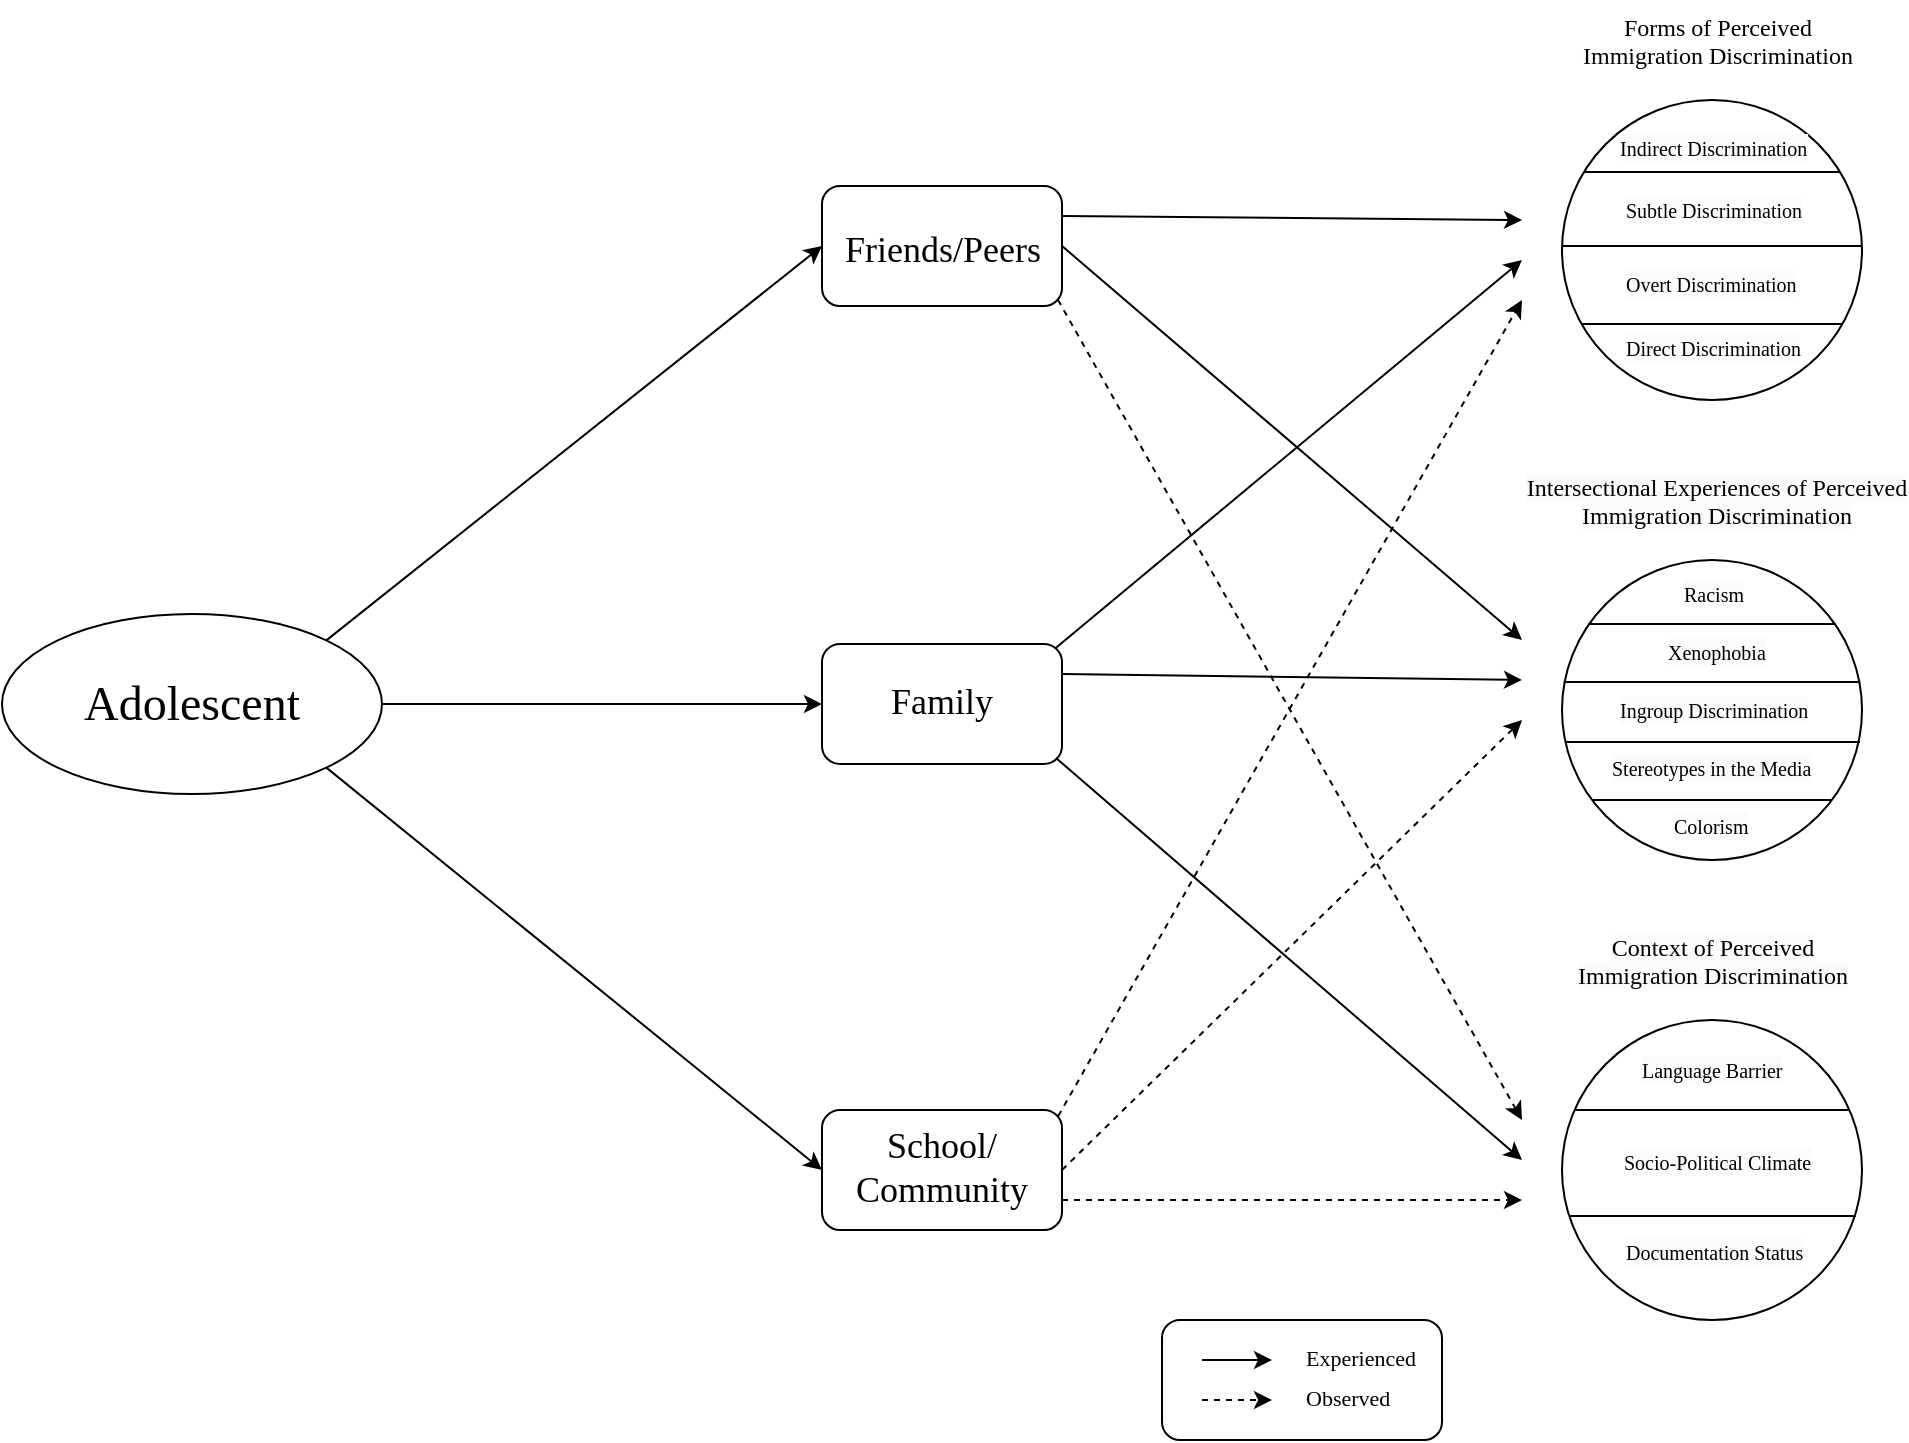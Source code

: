 <mxfile version="24.3.1" type="github">
  <diagram id="C5RBs43oDa-KdzZeNtuy" name="Page-1">
    <mxGraphModel dx="1141" dy="862" grid="1" gridSize="10" guides="1" tooltips="1" connect="1" arrows="1" fold="1" page="1" pageScale="1" pageWidth="1169" pageHeight="827" math="0" shadow="0">
      <root>
        <mxCell id="WIyWlLk6GJQsqaUBKTNV-0" />
        <mxCell id="WIyWlLk6GJQsqaUBKTNV-1" parent="WIyWlLk6GJQsqaUBKTNV-0" />
        <mxCell id="qvXcCcMOcqCHaQ6nhoTU-2" value="" style="ellipse;whiteSpace=wrap;html=1;aspect=fixed;" vertex="1" parent="WIyWlLk6GJQsqaUBKTNV-1">
          <mxGeometry x="850" y="100" width="150" height="150" as="geometry" />
        </mxCell>
        <mxCell id="qvXcCcMOcqCHaQ6nhoTU-3" value="" style="ellipse;whiteSpace=wrap;html=1;aspect=fixed;" vertex="1" parent="WIyWlLk6GJQsqaUBKTNV-1">
          <mxGeometry x="850" y="330" width="150" height="150" as="geometry" />
        </mxCell>
        <mxCell id="qvXcCcMOcqCHaQ6nhoTU-4" value="" style="ellipse;whiteSpace=wrap;html=1;aspect=fixed;" vertex="1" parent="WIyWlLk6GJQsqaUBKTNV-1">
          <mxGeometry x="850" y="560" width="150" height="150" as="geometry" />
        </mxCell>
        <mxCell id="qvXcCcMOcqCHaQ6nhoTU-8" value="" style="line;strokeWidth=1;rotatable=0;dashed=0;labelPosition=right;align=left;verticalAlign=middle;spacingTop=0;spacingLeft=6;points=[];portConstraint=eastwest;" vertex="1" parent="WIyWlLk6GJQsqaUBKTNV-1">
          <mxGeometry x="851" y="386" width="148" height="10" as="geometry" />
        </mxCell>
        <mxCell id="qvXcCcMOcqCHaQ6nhoTU-9" value="" style="line;strokeWidth=1;rotatable=0;dashed=0;labelPosition=right;align=left;verticalAlign=middle;spacingTop=0;spacingLeft=6;points=[];portConstraint=eastwest;" vertex="1" parent="WIyWlLk6GJQsqaUBKTNV-1">
          <mxGeometry x="850" y="168" width="150" height="10" as="geometry" />
        </mxCell>
        <mxCell id="qvXcCcMOcqCHaQ6nhoTU-10" value="" style="line;strokeWidth=1;rotatable=0;dashed=0;labelPosition=right;align=left;verticalAlign=middle;spacingTop=0;spacingLeft=6;points=[];portConstraint=eastwest;" vertex="1" parent="WIyWlLk6GJQsqaUBKTNV-1">
          <mxGeometry x="856" y="600" width="138" height="10" as="geometry" />
        </mxCell>
        <mxCell id="qvXcCcMOcqCHaQ6nhoTU-13" value="" style="line;strokeWidth=1;rotatable=0;dashed=0;labelPosition=right;align=left;verticalAlign=middle;spacingTop=0;spacingLeft=6;points=[];portConstraint=eastwest;" vertex="1" parent="WIyWlLk6GJQsqaUBKTNV-1">
          <mxGeometry x="861" y="131" width="128" height="10" as="geometry" />
        </mxCell>
        <mxCell id="qvXcCcMOcqCHaQ6nhoTU-14" value="" style="line;strokeWidth=1;rotatable=0;dashed=0;labelPosition=right;align=left;verticalAlign=middle;spacingTop=0;spacingLeft=6;points=[];portConstraint=eastwest;" vertex="1" parent="WIyWlLk6GJQsqaUBKTNV-1">
          <mxGeometry x="860" y="207" width="130" height="10" as="geometry" />
        </mxCell>
        <mxCell id="qvXcCcMOcqCHaQ6nhoTU-19" value="&lt;span style=&quot;caret-color: rgb(109, 31, 0); font-family: &amp;quot;Times New Roman&amp;quot;; font-style: normal; font-variant-caps: normal; font-weight: 400; letter-spacing: normal; text-align: center; text-indent: 0px; text-transform: none; white-space: nowrap; word-spacing: 0px; -webkit-text-stroke-width: 0px; background-color: rgb(251, 251, 251); text-decoration: none; float: none; display: inline !important;&quot;&gt;&lt;font style=&quot;font-size: 10px;&quot;&gt;Indirect Discrimination&lt;/font&gt;&lt;/span&gt;" style="text;whiteSpace=wrap;html=1;" vertex="1" parent="WIyWlLk6GJQsqaUBKTNV-1">
          <mxGeometry x="877" y="110" width="100" height="28.5" as="geometry" />
        </mxCell>
        <mxCell id="qvXcCcMOcqCHaQ6nhoTU-20" value="&lt;span style=&quot;caret-color: rgb(109, 31, 0); font-family: &amp;quot;Times New Roman&amp;quot;; font-style: normal; font-variant-caps: normal; font-weight: 400; letter-spacing: normal; text-align: center; text-indent: 0px; text-transform: none; white-space: nowrap; word-spacing: 0px; -webkit-text-stroke-width: 0px; background-color: rgb(251, 251, 251); text-decoration: none; float: none; display: inline !important;&quot;&gt;&lt;font style=&quot;font-size: 10px;&quot;&gt;Subtle Discrimination&lt;/font&gt;&lt;/span&gt;" style="text;whiteSpace=wrap;html=1;" vertex="1" parent="WIyWlLk6GJQsqaUBKTNV-1">
          <mxGeometry x="880" y="141" width="100" height="29" as="geometry" />
        </mxCell>
        <mxCell id="qvXcCcMOcqCHaQ6nhoTU-21" value="&lt;span style=&quot;caret-color: rgb(109, 31, 0); font-family: &amp;quot;Times New Roman&amp;quot;; font-style: normal; font-variant-caps: normal; font-weight: 400; letter-spacing: normal; text-align: center; text-indent: 0px; text-transform: none; white-space: nowrap; word-spacing: 0px; -webkit-text-stroke-width: 0px; background-color: rgb(251, 251, 251); text-decoration: none; float: none; display: inline !important;&quot;&gt;&lt;font style=&quot;font-size: 10px;&quot;&gt;Overt Discrimination&lt;/font&gt;&lt;/span&gt;" style="text;whiteSpace=wrap;html=1;" vertex="1" parent="WIyWlLk6GJQsqaUBKTNV-1">
          <mxGeometry x="880" y="178" width="90" height="29" as="geometry" />
        </mxCell>
        <mxCell id="qvXcCcMOcqCHaQ6nhoTU-22" value="&lt;span style=&quot;caret-color: rgb(109, 31, 0); font-family: &amp;quot;Times New Roman&amp;quot;; font-style: normal; font-variant-caps: normal; font-weight: 400; letter-spacing: normal; text-align: center; text-indent: 0px; text-transform: none; white-space: nowrap; word-spacing: 0px; -webkit-text-stroke-width: 0px; background-color: rgb(251, 251, 251); text-decoration: none; float: none; display: inline !important;&quot;&gt;&lt;font style=&quot;font-size: 10px;&quot;&gt;Direct Discrimination&lt;/font&gt;&lt;/span&gt;" style="text;whiteSpace=wrap;html=1;" vertex="1" parent="WIyWlLk6GJQsqaUBKTNV-1">
          <mxGeometry x="880" y="210" width="100" height="29" as="geometry" />
        </mxCell>
        <mxCell id="qvXcCcMOcqCHaQ6nhoTU-24" value="&lt;div style=&quot;&quot;&gt;&lt;span style=&quot;caret-color: rgb(109, 31, 0); white-space: nowrap;&quot;&gt;&lt;font face=&quot;Times New Roman&quot;&gt;Forms of Perceived&lt;/font&gt;&lt;/span&gt;&lt;/div&gt;&lt;div style=&quot;&quot;&gt;&lt;span style=&quot;caret-color: rgb(109, 31, 0); white-space: nowrap;&quot;&gt;&lt;font face=&quot;iyG5pIa7jLHVhFcKRwUP&quot;&gt;Immigration Discrimination&lt;/font&gt;&lt;/span&gt;&lt;/div&gt;" style="text;whiteSpace=wrap;html=1;align=center;" vertex="1" parent="WIyWlLk6GJQsqaUBKTNV-1">
          <mxGeometry x="852.5" y="50" width="150" height="40" as="geometry" />
        </mxCell>
        <mxCell id="qvXcCcMOcqCHaQ6nhoTU-25" value="&lt;span style=&quot;caret-color: rgb(109, 31, 0); font-style: normal; font-variant-caps: normal; font-weight: 400; letter-spacing: normal; text-indent: 0px; text-transform: none; white-space: nowrap; word-spacing: 0px; -webkit-text-stroke-width: 0px; background-color: rgb(251, 251, 251); text-decoration: none; float: none; display: inline !important;&quot;&gt;&lt;font face=&quot;Times New Roman&quot; style=&quot;font-size: 12px;&quot;&gt;Intersectional Experiences of Perceived&lt;/font&gt;&lt;/span&gt;&lt;div&gt;&lt;span style=&quot;caret-color: rgb(109, 31, 0); font-style: normal; font-variant-caps: normal; font-weight: 400; letter-spacing: normal; text-indent: 0px; text-transform: none; white-space: nowrap; word-spacing: 0px; -webkit-text-stroke-width: 0px; background-color: rgb(251, 251, 251); text-decoration: none; float: none; display: inline !important;&quot;&gt;&lt;font face=&quot;Times New Roman&quot; style=&quot;font-size: 12px;&quot;&gt;Immigration Discrimination&lt;/font&gt;&lt;/span&gt;&lt;/div&gt;" style="text;whiteSpace=wrap;html=1;align=center;" vertex="1" parent="WIyWlLk6GJQsqaUBKTNV-1">
          <mxGeometry x="850" y="280" width="155" height="40" as="geometry" />
        </mxCell>
        <mxCell id="qvXcCcMOcqCHaQ6nhoTU-26" value="&lt;span style=&quot;caret-color: rgb(109, 31, 0); font-style: normal; font-variant-caps: normal; font-weight: 400; letter-spacing: normal; text-indent: 0px; text-transform: none; white-space: nowrap; word-spacing: 0px; -webkit-text-stroke-width: 0px; background-color: rgb(251, 251, 251); text-decoration: none; float: none; display: inline !important;&quot;&gt;&lt;font face=&quot;Times New Roman&quot; style=&quot;font-size: 12px;&quot;&gt;Context of Perceived&lt;/font&gt;&lt;/span&gt;&lt;div&gt;&lt;span style=&quot;caret-color: rgb(109, 31, 0); font-style: normal; font-variant-caps: normal; font-weight: 400; letter-spacing: normal; text-indent: 0px; text-transform: none; white-space: nowrap; word-spacing: 0px; -webkit-text-stroke-width: 0px; background-color: rgb(251, 251, 251); text-decoration: none; float: none; display: inline !important;&quot;&gt;&lt;font face=&quot;mbPs-FsZ0iy-7raGBtxC&quot; style=&quot;font-size: 12px;&quot;&gt;Immigration Discrimination&lt;/font&gt;&lt;/span&gt;&lt;/div&gt;" style="text;whiteSpace=wrap;html=1;align=center;" vertex="1" parent="WIyWlLk6GJQsqaUBKTNV-1">
          <mxGeometry x="847.5" y="510" width="155" height="40" as="geometry" />
        </mxCell>
        <mxCell id="qvXcCcMOcqCHaQ6nhoTU-27" value="" style="line;strokeWidth=1;rotatable=0;dashed=0;labelPosition=right;align=left;verticalAlign=middle;spacingTop=0;spacingLeft=6;points=[];portConstraint=eastwest;" vertex="1" parent="WIyWlLk6GJQsqaUBKTNV-1">
          <mxGeometry x="854" y="653" width="143" height="10" as="geometry" />
        </mxCell>
        <mxCell id="qvXcCcMOcqCHaQ6nhoTU-28" value="&lt;span style=&quot;caret-color: rgb(109, 31, 0); font-family: &amp;quot;Times New Roman&amp;quot;; font-style: normal; font-variant-caps: normal; font-weight: 400; letter-spacing: normal; text-align: center; text-indent: 0px; text-transform: none; white-space: nowrap; word-spacing: 0px; -webkit-text-stroke-width: 0px; background-color: rgb(251, 251, 251); text-decoration: none; float: none; display: inline !important;&quot;&gt;&lt;font style=&quot;font-size: 10px;&quot;&gt;Documentation Status&lt;/font&gt;&lt;/span&gt;" style="text;whiteSpace=wrap;html=1;" vertex="1" parent="WIyWlLk6GJQsqaUBKTNV-1">
          <mxGeometry x="880" y="662" width="100" height="29" as="geometry" />
        </mxCell>
        <mxCell id="qvXcCcMOcqCHaQ6nhoTU-29" value="&lt;span style=&quot;caret-color: rgb(109, 31, 0); font-family: &amp;quot;Times New Roman&amp;quot;; font-style: normal; font-variant-caps: normal; font-weight: 400; letter-spacing: normal; text-align: center; text-indent: 0px; text-transform: none; white-space: nowrap; word-spacing: 0px; -webkit-text-stroke-width: 0px; background-color: rgb(251, 251, 251); text-decoration: none; float: none; display: inline !important;&quot;&gt;&lt;font style=&quot;font-size: 10px;&quot;&gt;Socio-Political Climate&lt;/font&gt;&lt;/span&gt;" style="text;whiteSpace=wrap;html=1;" vertex="1" parent="WIyWlLk6GJQsqaUBKTNV-1">
          <mxGeometry x="879" y="617" width="100" height="29" as="geometry" />
        </mxCell>
        <mxCell id="qvXcCcMOcqCHaQ6nhoTU-30" value="&lt;span style=&quot;caret-color: rgb(109, 31, 0); font-family: &amp;quot;Times New Roman&amp;quot;; font-style: normal; font-variant-caps: normal; font-weight: 400; letter-spacing: normal; text-align: center; text-indent: 0px; text-transform: none; white-space: nowrap; word-spacing: 0px; -webkit-text-stroke-width: 0px; background-color: rgb(251, 251, 251); text-decoration: none; float: none; display: inline !important;&quot;&gt;&lt;font style=&quot;font-size: 10px;&quot;&gt;Language Barrier&lt;/font&gt;&lt;/span&gt;" style="text;whiteSpace=wrap;html=1;" vertex="1" parent="WIyWlLk6GJQsqaUBKTNV-1">
          <mxGeometry x="887.5" y="571" width="80" height="29" as="geometry" />
        </mxCell>
        <mxCell id="qvXcCcMOcqCHaQ6nhoTU-31" value="" style="line;strokeWidth=1;rotatable=0;dashed=0;labelPosition=right;align=left;verticalAlign=middle;spacingTop=0;spacingLeft=6;points=[];portConstraint=eastwest;" vertex="1" parent="WIyWlLk6GJQsqaUBKTNV-1">
          <mxGeometry x="863" y="357" width="124" height="10" as="geometry" />
        </mxCell>
        <mxCell id="qvXcCcMOcqCHaQ6nhoTU-32" value="" style="line;strokeWidth=1;rotatable=0;dashed=0;labelPosition=right;align=left;verticalAlign=middle;spacingTop=0;spacingLeft=6;points=[];portConstraint=eastwest;" vertex="1" parent="WIyWlLk6GJQsqaUBKTNV-1">
          <mxGeometry x="852" y="416" width="147" height="10" as="geometry" />
        </mxCell>
        <mxCell id="qvXcCcMOcqCHaQ6nhoTU-33" value="" style="line;strokeWidth=1;rotatable=0;dashed=0;labelPosition=right;align=left;verticalAlign=middle;spacingTop=0;spacingLeft=6;points=[];portConstraint=eastwest;" vertex="1" parent="WIyWlLk6GJQsqaUBKTNV-1">
          <mxGeometry x="865" y="445" width="120" height="10" as="geometry" />
        </mxCell>
        <mxCell id="qvXcCcMOcqCHaQ6nhoTU-34" value="&lt;span style=&quot;caret-color: rgb(109, 31, 0); font-family: &amp;quot;Times New Roman&amp;quot;; font-style: normal; font-variant-caps: normal; font-weight: 400; letter-spacing: normal; text-align: center; text-indent: 0px; text-transform: none; white-space: nowrap; word-spacing: 0px; -webkit-text-stroke-width: 0px; background-color: rgb(251, 251, 251); text-decoration: none; float: none; display: inline !important;&quot;&gt;&lt;font style=&quot;font-size: 10px;&quot;&gt;Racism&lt;/font&gt;&lt;/span&gt;" style="text;whiteSpace=wrap;html=1;" vertex="1" parent="WIyWlLk6GJQsqaUBKTNV-1">
          <mxGeometry x="909" y="333" width="42.5" height="29" as="geometry" />
        </mxCell>
        <mxCell id="qvXcCcMOcqCHaQ6nhoTU-35" value="&lt;span style=&quot;caret-color: rgb(109, 31, 0); font-family: &amp;quot;Times New Roman&amp;quot;; font-style: normal; font-variant-caps: normal; font-weight: 400; letter-spacing: normal; text-align: center; text-indent: 0px; text-transform: none; white-space: nowrap; word-spacing: 0px; -webkit-text-stroke-width: 0px; background-color: rgb(251, 251, 251); text-decoration: none; float: none; display: inline !important;&quot;&gt;&lt;font style=&quot;font-size: 10px;&quot;&gt;Colorism&lt;/font&gt;&lt;/span&gt;" style="text;whiteSpace=wrap;html=1;" vertex="1" parent="WIyWlLk6GJQsqaUBKTNV-1">
          <mxGeometry x="903.75" y="448.5" width="42.5" height="29" as="geometry" />
        </mxCell>
        <mxCell id="qvXcCcMOcqCHaQ6nhoTU-36" value="&lt;span style=&quot;caret-color: rgb(109, 31, 0); font-family: &amp;quot;Times New Roman&amp;quot;; font-style: normal; font-variant-caps: normal; font-weight: 400; letter-spacing: normal; text-align: center; text-indent: 0px; text-transform: none; white-space: nowrap; word-spacing: 0px; -webkit-text-stroke-width: 0px; background-color: rgb(251, 251, 251); text-decoration: none; float: none; display: inline !important;&quot;&gt;&lt;font style=&quot;font-size: 10px;&quot;&gt;Xenophobia&lt;/font&gt;&lt;/span&gt;" style="text;whiteSpace=wrap;html=1;" vertex="1" parent="WIyWlLk6GJQsqaUBKTNV-1">
          <mxGeometry x="901" y="362" width="42.5" height="29" as="geometry" />
        </mxCell>
        <mxCell id="qvXcCcMOcqCHaQ6nhoTU-37" value="&lt;span style=&quot;caret-color: rgb(109, 31, 0); font-family: &amp;quot;Times New Roman&amp;quot;; font-style: normal; font-variant-caps: normal; font-weight: 400; letter-spacing: normal; text-align: center; text-indent: 0px; text-transform: none; white-space: nowrap; word-spacing: 0px; -webkit-text-stroke-width: 0px; background-color: rgb(251, 251, 251); text-decoration: none; float: none; display: inline !important;&quot;&gt;&lt;font style=&quot;font-size: 10px;&quot;&gt;Ingroup Discrimination&lt;/font&gt;&lt;/span&gt;" style="text;whiteSpace=wrap;html=1;" vertex="1" parent="WIyWlLk6GJQsqaUBKTNV-1">
          <mxGeometry x="877" y="390.5" width="106.25" height="29" as="geometry" />
        </mxCell>
        <mxCell id="qvXcCcMOcqCHaQ6nhoTU-38" value="&lt;span style=&quot;caret-color: rgb(109, 31, 0); font-family: &amp;quot;Times New Roman&amp;quot;; font-style: normal; font-variant-caps: normal; font-weight: 400; letter-spacing: normal; text-align: center; text-indent: 0px; text-transform: none; white-space: nowrap; word-spacing: 0px; -webkit-text-stroke-width: 0px; background-color: rgb(251, 251, 251); text-decoration: none; float: none; display: inline !important;&quot;&gt;&lt;font style=&quot;font-size: 10px;&quot;&gt;Stereotypes in the Media&lt;/font&gt;&lt;/span&gt;" style="text;whiteSpace=wrap;html=1;" vertex="1" parent="WIyWlLk6GJQsqaUBKTNV-1">
          <mxGeometry x="873" y="419.5" width="111.12" height="29" as="geometry" />
        </mxCell>
        <mxCell id="qvXcCcMOcqCHaQ6nhoTU-40" value="" style="rounded=1;whiteSpace=wrap;html=1;" vertex="1" parent="WIyWlLk6GJQsqaUBKTNV-1">
          <mxGeometry x="480" y="143" width="120" height="60" as="geometry" />
        </mxCell>
        <mxCell id="qvXcCcMOcqCHaQ6nhoTU-41" value="" style="rounded=1;whiteSpace=wrap;html=1;" vertex="1" parent="WIyWlLk6GJQsqaUBKTNV-1">
          <mxGeometry x="480" y="372" width="120" height="60" as="geometry" />
        </mxCell>
        <mxCell id="qvXcCcMOcqCHaQ6nhoTU-42" value="" style="rounded=1;whiteSpace=wrap;html=1;" vertex="1" parent="WIyWlLk6GJQsqaUBKTNV-1">
          <mxGeometry x="480" y="605" width="120" height="60" as="geometry" />
        </mxCell>
        <mxCell id="qvXcCcMOcqCHaQ6nhoTU-46" value="&lt;font style=&quot;font-size: 18px;&quot; face=&quot;Times New Roman&quot;&gt;&lt;span style=&quot;caret-color: rgb(109, 31, 0); text-wrap-mode: nowrap;&quot;&gt;Family&lt;/span&gt;&lt;/font&gt;" style="text;whiteSpace=wrap;html=1;align=center;rotation=0;" vertex="1" parent="WIyWlLk6GJQsqaUBKTNV-1">
          <mxGeometry x="495" y="384" width="90" height="29.5" as="geometry" />
        </mxCell>
        <mxCell id="qvXcCcMOcqCHaQ6nhoTU-47" value="&lt;font style=&quot;font-size: 18px;&quot; face=&quot;Times New Roman&quot;&gt;&lt;span style=&quot;caret-color: rgb(109, 31, 0); text-wrap-mode: nowrap;&quot;&gt;Friends/Peers&lt;/span&gt;&lt;/font&gt;" style="text;whiteSpace=wrap;html=1;align=center;" vertex="1" parent="WIyWlLk6GJQsqaUBKTNV-1">
          <mxGeometry x="482.5" y="158" width="115" height="29.5" as="geometry" />
        </mxCell>
        <mxCell id="qvXcCcMOcqCHaQ6nhoTU-48" value="&lt;font style=&quot;font-size: 18px;&quot; face=&quot;Times New Roman&quot;&gt;&lt;span style=&quot;caret-color: rgb(109, 31, 0); text-wrap-mode: nowrap;&quot;&gt;School/&lt;/span&gt;&lt;/font&gt;&lt;div&gt;&lt;font style=&quot;font-size: 18px;&quot; face=&quot;Times New Roman&quot;&gt;&lt;span style=&quot;caret-color: rgb(109, 31, 0); text-wrap-mode: nowrap;&quot;&gt;Community&lt;/span&gt;&lt;/font&gt;&lt;/div&gt;" style="text;whiteSpace=wrap;html=1;align=center;" vertex="1" parent="WIyWlLk6GJQsqaUBKTNV-1">
          <mxGeometry x="495" y="606" width="90" height="63.5" as="geometry" />
        </mxCell>
        <mxCell id="qvXcCcMOcqCHaQ6nhoTU-86" value="&lt;font style=&quot;font-size: 24px;&quot; face=&quot;Times New Roman&quot;&gt;Adolescent&lt;/font&gt;" style="ellipse;whiteSpace=wrap;html=1;align=center;newEdgeStyle={&quot;edgeStyle&quot;:&quot;entityRelationEdgeStyle&quot;,&quot;startArrow&quot;:&quot;none&quot;,&quot;endArrow&quot;:&quot;none&quot;,&quot;segment&quot;:10,&quot;curved&quot;:1,&quot;sourcePerimeterSpacing&quot;:0,&quot;targetPerimeterSpacing&quot;:0};treeFolding=1;treeMoving=1;" vertex="1" parent="WIyWlLk6GJQsqaUBKTNV-1">
          <mxGeometry x="70" y="357" width="190" height="90" as="geometry" />
        </mxCell>
        <mxCell id="qvXcCcMOcqCHaQ6nhoTU-97" value="" style="endArrow=classic;html=1;rounded=0;exitX=1;exitY=0;exitDx=0;exitDy=0;entryX=0;entryY=0.5;entryDx=0;entryDy=0;" edge="1" parent="WIyWlLk6GJQsqaUBKTNV-1" source="qvXcCcMOcqCHaQ6nhoTU-86" target="qvXcCcMOcqCHaQ6nhoTU-40">
          <mxGeometry width="50" height="50" relative="1" as="geometry">
            <mxPoint x="660" y="510" as="sourcePoint" />
            <mxPoint x="710" y="460" as="targetPoint" />
          </mxGeometry>
        </mxCell>
        <mxCell id="qvXcCcMOcqCHaQ6nhoTU-98" value="" style="endArrow=classic;html=1;rounded=0;exitX=1;exitY=0.5;exitDx=0;exitDy=0;entryX=0;entryY=0.5;entryDx=0;entryDy=0;" edge="1" parent="WIyWlLk6GJQsqaUBKTNV-1" source="qvXcCcMOcqCHaQ6nhoTU-86" target="qvXcCcMOcqCHaQ6nhoTU-41">
          <mxGeometry width="50" height="50" relative="1" as="geometry">
            <mxPoint x="660" y="510" as="sourcePoint" />
            <mxPoint x="710" y="460" as="targetPoint" />
          </mxGeometry>
        </mxCell>
        <mxCell id="qvXcCcMOcqCHaQ6nhoTU-99" value="" style="endArrow=classic;html=1;rounded=0;exitX=1;exitY=1;exitDx=0;exitDy=0;entryX=0;entryY=0.5;entryDx=0;entryDy=0;" edge="1" parent="WIyWlLk6GJQsqaUBKTNV-1" source="qvXcCcMOcqCHaQ6nhoTU-86" target="qvXcCcMOcqCHaQ6nhoTU-42">
          <mxGeometry width="50" height="50" relative="1" as="geometry">
            <mxPoint x="470" y="500" as="sourcePoint" />
            <mxPoint x="520" y="450" as="targetPoint" />
          </mxGeometry>
        </mxCell>
        <mxCell id="qvXcCcMOcqCHaQ6nhoTU-129" value="" style="html=1;whiteSpace=wrap;container=1;recursiveResize=0;collapsible=0;rounded=1;glass=0;" vertex="1" parent="WIyWlLk6GJQsqaUBKTNV-1">
          <mxGeometry x="650" y="710" width="140" height="60" as="geometry" />
        </mxCell>
        <mxCell id="qvXcCcMOcqCHaQ6nhoTU-133" value="" style="endArrow=classic;html=1;rounded=0;dashed=1;" edge="1" parent="qvXcCcMOcqCHaQ6nhoTU-129">
          <mxGeometry width="50" height="50" relative="1" as="geometry">
            <mxPoint x="20" y="40" as="sourcePoint" />
            <mxPoint x="55" y="40" as="targetPoint" />
          </mxGeometry>
        </mxCell>
        <mxCell id="qvXcCcMOcqCHaQ6nhoTU-132" value="" style="endArrow=classic;html=1;rounded=0;" edge="1" parent="qvXcCcMOcqCHaQ6nhoTU-129">
          <mxGeometry width="50" height="50" relative="1" as="geometry">
            <mxPoint x="20" y="20" as="sourcePoint" />
            <mxPoint x="55" y="20" as="targetPoint" />
          </mxGeometry>
        </mxCell>
        <mxCell id="qvXcCcMOcqCHaQ6nhoTU-135" value="&lt;span style=&quot;caret-color: rgb(0, 0, 0); color: rgb(0, 0, 0); font-family: &amp;quot;Times New Roman&amp;quot;; font-size: 11px; font-style: normal; font-variant-caps: normal; font-weight: 400; letter-spacing: normal; orphans: auto; text-align: center; text-indent: 0px; text-transform: none; white-space: nowrap; widows: auto; word-spacing: 0px; -webkit-text-stroke-width: 0px; background-color: rgb(255, 255, 255); text-decoration: none; display: inline !important; float: none;&quot;&gt;Experienced&lt;/span&gt;" style="text;whiteSpace=wrap;html=1;" vertex="1" parent="qvXcCcMOcqCHaQ6nhoTU-129">
          <mxGeometry x="70" y="5" width="60" height="30" as="geometry" />
        </mxCell>
        <mxCell id="qvXcCcMOcqCHaQ6nhoTU-134" value="&lt;span style=&quot;caret-color: rgb(0, 0, 0); color: rgb(0, 0, 0); font-family: &amp;quot;Times New Roman&amp;quot;; font-size: 11px; font-style: normal; font-variant-caps: normal; font-weight: 400; letter-spacing: normal; orphans: auto; text-align: center; text-indent: 0px; text-transform: none; white-space: nowrap; widows: auto; word-spacing: 0px; -webkit-text-stroke-width: 0px; background-color: rgb(255, 255, 255); text-decoration: none; display: inline !important; float: none;&quot;&gt;Observed&lt;/span&gt;" style="text;whiteSpace=wrap;html=1;" vertex="1" parent="qvXcCcMOcqCHaQ6nhoTU-129">
          <mxGeometry x="70" y="25" width="50" height="30" as="geometry" />
        </mxCell>
        <mxCell id="qvXcCcMOcqCHaQ6nhoTU-136" value="" style="endArrow=classic;html=1;rounded=0;exitX=1;exitY=0.25;exitDx=0;exitDy=0;" edge="1" parent="WIyWlLk6GJQsqaUBKTNV-1" source="qvXcCcMOcqCHaQ6nhoTU-41">
          <mxGeometry width="50" height="50" relative="1" as="geometry">
            <mxPoint x="640" y="446" as="sourcePoint" />
            <mxPoint x="830" y="390" as="targetPoint" />
          </mxGeometry>
        </mxCell>
        <mxCell id="qvXcCcMOcqCHaQ6nhoTU-137" value="" style="endArrow=classic;html=1;rounded=0;exitX=0.975;exitY=0.95;exitDx=0;exitDy=0;exitPerimeter=0;" edge="1" parent="WIyWlLk6GJQsqaUBKTNV-1" source="qvXcCcMOcqCHaQ6nhoTU-41">
          <mxGeometry width="50" height="50" relative="1" as="geometry">
            <mxPoint x="600" y="432" as="sourcePoint" />
            <mxPoint x="830" y="630" as="targetPoint" />
          </mxGeometry>
        </mxCell>
        <mxCell id="qvXcCcMOcqCHaQ6nhoTU-138" value="" style="endArrow=classic;html=1;rounded=0;exitX=0.975;exitY=0.032;exitDx=0;exitDy=0;exitPerimeter=0;" edge="1" parent="WIyWlLk6GJQsqaUBKTNV-1" source="qvXcCcMOcqCHaQ6nhoTU-41">
          <mxGeometry width="50" height="50" relative="1" as="geometry">
            <mxPoint x="680" y="420" as="sourcePoint" />
            <mxPoint x="830" y="180" as="targetPoint" />
          </mxGeometry>
        </mxCell>
        <mxCell id="qvXcCcMOcqCHaQ6nhoTU-139" value="" style="endArrow=classic;html=1;rounded=0;exitX=1;exitY=0.25;exitDx=0;exitDy=0;" edge="1" parent="WIyWlLk6GJQsqaUBKTNV-1" source="qvXcCcMOcqCHaQ6nhoTU-40">
          <mxGeometry width="50" height="50" relative="1" as="geometry">
            <mxPoint x="680" y="390" as="sourcePoint" />
            <mxPoint x="830" y="160" as="targetPoint" />
          </mxGeometry>
        </mxCell>
        <mxCell id="qvXcCcMOcqCHaQ6nhoTU-140" value="" style="endArrow=classic;html=1;rounded=0;exitX=1;exitY=0.5;exitDx=0;exitDy=0;" edge="1" parent="WIyWlLk6GJQsqaUBKTNV-1" source="qvXcCcMOcqCHaQ6nhoTU-40">
          <mxGeometry width="50" height="50" relative="1" as="geometry">
            <mxPoint x="680" y="390" as="sourcePoint" />
            <mxPoint x="830" y="370" as="targetPoint" />
          </mxGeometry>
        </mxCell>
        <mxCell id="qvXcCcMOcqCHaQ6nhoTU-141" value="" style="endArrow=classic;html=1;rounded=0;exitX=1;exitY=0.75;exitDx=0;exitDy=0;dashed=1;" edge="1" parent="WIyWlLk6GJQsqaUBKTNV-1" source="qvXcCcMOcqCHaQ6nhoTU-42">
          <mxGeometry width="50" height="50" relative="1" as="geometry">
            <mxPoint x="670" y="500" as="sourcePoint" />
            <mxPoint x="830" y="650" as="targetPoint" />
          </mxGeometry>
        </mxCell>
        <mxCell id="qvXcCcMOcqCHaQ6nhoTU-142" value="" style="endArrow=classic;html=1;rounded=0;exitX=1;exitY=0.5;exitDx=0;exitDy=0;dashed=1;" edge="1" parent="WIyWlLk6GJQsqaUBKTNV-1" source="qvXcCcMOcqCHaQ6nhoTU-42">
          <mxGeometry width="50" height="50" relative="1" as="geometry">
            <mxPoint x="670" y="530" as="sourcePoint" />
            <mxPoint x="830" y="410" as="targetPoint" />
          </mxGeometry>
        </mxCell>
        <mxCell id="qvXcCcMOcqCHaQ6nhoTU-143" value="" style="endArrow=classic;html=1;rounded=0;exitX=0.984;exitY=0.052;exitDx=0;exitDy=0;dashed=1;exitPerimeter=0;" edge="1" parent="WIyWlLk6GJQsqaUBKTNV-1" source="qvXcCcMOcqCHaQ6nhoTU-42">
          <mxGeometry width="50" height="50" relative="1" as="geometry">
            <mxPoint x="610" y="645" as="sourcePoint" />
            <mxPoint x="830" y="200" as="targetPoint" />
          </mxGeometry>
        </mxCell>
        <mxCell id="qvXcCcMOcqCHaQ6nhoTU-144" value="" style="endArrow=classic;html=1;rounded=0;exitX=0.983;exitY=0.948;exitDx=0;exitDy=0;dashed=1;exitPerimeter=0;" edge="1" parent="WIyWlLk6GJQsqaUBKTNV-1" source="qvXcCcMOcqCHaQ6nhoTU-40">
          <mxGeometry width="50" height="50" relative="1" as="geometry">
            <mxPoint x="620" y="655" as="sourcePoint" />
            <mxPoint x="830" y="610" as="targetPoint" />
          </mxGeometry>
        </mxCell>
      </root>
    </mxGraphModel>
  </diagram>
</mxfile>
